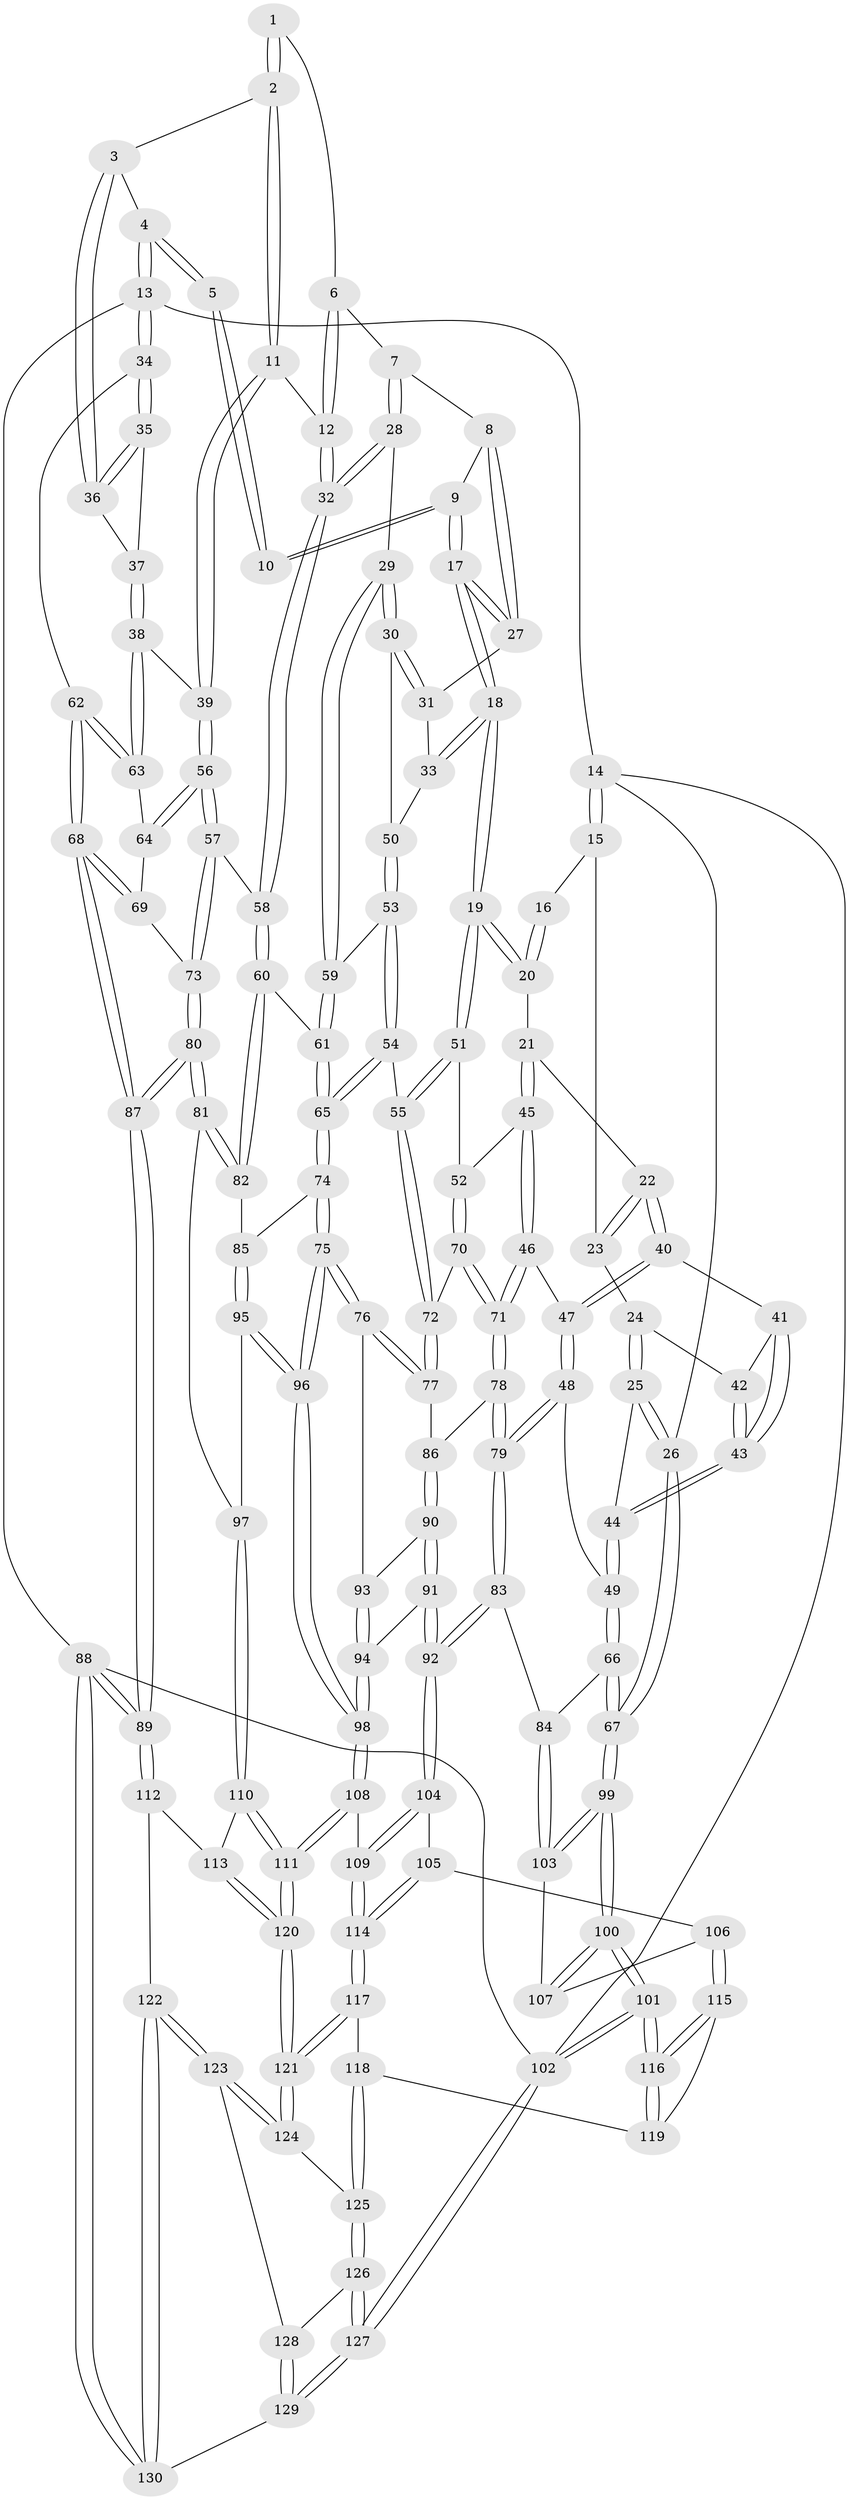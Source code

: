 // coarse degree distribution, {3: 0.34146341463414637, 2: 0.04878048780487805, 4: 0.43902439024390244, 5: 0.14634146341463414, 8: 0.024390243902439025}
// Generated by graph-tools (version 1.1) at 2025/38/03/04/25 23:38:34]
// undirected, 130 vertices, 322 edges
graph export_dot {
  node [color=gray90,style=filled];
  1 [pos="+0.7554810723200783+0"];
  2 [pos="+0.8772712441333497+0.10702158150102332"];
  3 [pos="+0.8908922972306167+0.10183986422272671"];
  4 [pos="+1+0"];
  5 [pos="+0.7224671157573664+0"];
  6 [pos="+0.7544240045913836+0"];
  7 [pos="+0.6731209980030259+0.086849065362449"];
  8 [pos="+0.6586028791268355+0.0655163999678702"];
  9 [pos="+0.5669613793490871+0"];
  10 [pos="+0.5694228127209031+0"];
  11 [pos="+0.8464701561306776+0.12782932595202506"];
  12 [pos="+0.7613041147571713+0.14061899100701966"];
  13 [pos="+1+0"];
  14 [pos="+0+0"];
  15 [pos="+0.09278083446173531+0"];
  16 [pos="+0.2924166917441425+0"];
  17 [pos="+0.5127975299937642+0.09999128146866823"];
  18 [pos="+0.425501171816771+0.18772500292493824"];
  19 [pos="+0.41467877133579356+0.1954286076987502"];
  20 [pos="+0.34361069971346603+0.11929647820773193"];
  21 [pos="+0.205880991126088+0.13346586074614486"];
  22 [pos="+0.19517499937682925+0.13183766603126545"];
  23 [pos="+0.12568211233070103+0"];
  24 [pos="+0.06826301900282175+0.14542496043875602"];
  25 [pos="+0+0.17697341571308584"];
  26 [pos="+0+0.16357724081121613"];
  27 [pos="+0.5573730858650695+0.11639671275724643"];
  28 [pos="+0.7097437267896048+0.1594778388186258"];
  29 [pos="+0.7003368386695259+0.1634479088214973"];
  30 [pos="+0.6907117352359007+0.16247170940287115"];
  31 [pos="+0.5989918920874778+0.13754260200034343"];
  32 [pos="+0.7353299468856256+0.16049369358444193"];
  33 [pos="+0.581634286274534+0.21090509485374823"];
  34 [pos="+1+0.1299721874424328"];
  35 [pos="+1+0.133848552304707"];
  36 [pos="+0.9446726906716971+0.13113436201624842"];
  37 [pos="+0.9400089527334158+0.22177702219016604"];
  38 [pos="+0.9363572693763218+0.24272992722107184"];
  39 [pos="+0.8866484502915987+0.2549612617044423"];
  40 [pos="+0.17293483586384686+0.15182013769282052"];
  41 [pos="+0.16597917996362177+0.1538390227323119"];
  42 [pos="+0.07823082520361435+0.14889532117429075"];
  43 [pos="+0.10824377036641225+0.25283941771739066"];
  44 [pos="+0.10375675140835362+0.27507876640453155"];
  45 [pos="+0.2680724791044975+0.2819602983841977"];
  46 [pos="+0.22769340240956612+0.30955740640225604"];
  47 [pos="+0.20160716600916023+0.31365564178612665"];
  48 [pos="+0.16864463959956122+0.33114225616997744"];
  49 [pos="+0.12998380270955864+0.32826243419513523"];
  50 [pos="+0.5848334322177368+0.21286302750137312"];
  51 [pos="+0.4139396195417056+0.20169799082700496"];
  52 [pos="+0.3884445814114594+0.236766431914075"];
  53 [pos="+0.6108011314934495+0.27614462997113753"];
  54 [pos="+0.566416147779197+0.3196880820889825"];
  55 [pos="+0.5233097267687623+0.29795104021738966"];
  56 [pos="+0.832228335797169+0.3207653086526284"];
  57 [pos="+0.8291409027859407+0.3228252789870227"];
  58 [pos="+0.7954806090889724+0.32090200915110567"];
  59 [pos="+0.6428370547960479+0.26335767414096345"];
  60 [pos="+0.7619612198769694+0.34672785867291733"];
  61 [pos="+0.7288504775592335+0.34354943302332147"];
  62 [pos="+1+0.2382532394774178"];
  63 [pos="+0.9905678468181549+0.26936727962903995"];
  64 [pos="+0.9560450436364162+0.33136893751688684"];
  65 [pos="+0.5923539738270488+0.39157416915023846"];
  66 [pos="+0+0.43830127449017575"];
  67 [pos="+0+0.4362344267206882"];
  68 [pos="+1+0.4890778861813175"];
  69 [pos="+0.9642234495084173+0.35244178513724217"];
  70 [pos="+0.3894877736294233+0.31095919202375605"];
  71 [pos="+0.314487639706531+0.4240136375109554"];
  72 [pos="+0.44715977510900135+0.4207290922212995"];
  73 [pos="+0.8987962615284361+0.42977918269531756"];
  74 [pos="+0.5919663822470232+0.39338673612232156"];
  75 [pos="+0.5020273281857981+0.4792110993648674"];
  76 [pos="+0.4799508359671943+0.47134861636403436"];
  77 [pos="+0.4526798642109648+0.44727465951506823"];
  78 [pos="+0.31532293262896893+0.4412581742151824"];
  79 [pos="+0.22169830384325215+0.5297629247459428"];
  80 [pos="+0.950088116023689+0.6106498205241355"];
  81 [pos="+0.9040868362459104+0.6055997925701087"];
  82 [pos="+0.7551064444311082+0.403461165759007"];
  83 [pos="+0.21539782229286067+0.546974584230713"];
  84 [pos="+0.15542261502884985+0.5616573010178524"];
  85 [pos="+0.6844619516562511+0.48806856170054025"];
  86 [pos="+0.354914058503302+0.4520098961710604"];
  87 [pos="+1+0.7245263956170872"];
  88 [pos="+1+1"];
  89 [pos="+1+1"];
  90 [pos="+0.3707668578173597+0.5276193132263064"];
  91 [pos="+0.3063452039658863+0.6050771009870446"];
  92 [pos="+0.2828356779277548+0.6057976659920387"];
  93 [pos="+0.42345171462132225+0.519659449557003"];
  94 [pos="+0.38808395993013023+0.6251278251632015"];
  95 [pos="+0.6926163659115838+0.5966876552258065"];
  96 [pos="+0.5691703469871618+0.6369633503982263"];
  97 [pos="+0.771541484563718+0.617709879426303"];
  98 [pos="+0.5234518353640791+0.7039832458096271"];
  99 [pos="+0+0.7715366231815874"];
  100 [pos="+0+0.9191685194656705"];
  101 [pos="+0+1"];
  102 [pos="+0+1"];
  103 [pos="+0.11752223244420903+0.6332624634936116"];
  104 [pos="+0.27453244129397486+0.710091860102027"];
  105 [pos="+0.17072558040496383+0.7556055594328278"];
  106 [pos="+0.15174855145768207+0.7597742019215652"];
  107 [pos="+0.131739606651153+0.6911179851855684"];
  108 [pos="+0.5206579752461893+0.7277269524716939"];
  109 [pos="+0.3166427659434929+0.7637738880410893"];
  110 [pos="+0.7327090036676946+0.7671953160855716"];
  111 [pos="+0.5283377703555231+0.758448937582658"];
  112 [pos="+0.7689043327987148+0.8461336492741562"];
  113 [pos="+0.7537097296405062+0.827146408481994"];
  114 [pos="+0.2994455624127614+0.8395926683673824"];
  115 [pos="+0.1436056294738174+0.7738645631956084"];
  116 [pos="+0+0.910972200093213"];
  117 [pos="+0.29937418158403667+0.8417326767935123"];
  118 [pos="+0.28507200420185835+0.8747078767747247"];
  119 [pos="+0.2508284606556767+0.8654314897560086"];
  120 [pos="+0.5310301812907036+0.8016618184183466"];
  121 [pos="+0.526586598163385+0.8483770406021504"];
  122 [pos="+0.5710909342753554+0.9668836377916661"];
  123 [pos="+0.5355721934100284+0.9017311114571064"];
  124 [pos="+0.5292354041649396+0.8756654475481658"];
  125 [pos="+0.29013602806735883+0.9063528941273153"];
  126 [pos="+0.28634627014136727+0.9484278155311973"];
  127 [pos="+0.1417808594964715+1"];
  128 [pos="+0.40940756613273543+0.9490413831231329"];
  129 [pos="+0.2876875321339142+1"];
  130 [pos="+0.6117570153800205+1"];
  1 -- 2;
  1 -- 2;
  1 -- 6;
  2 -- 3;
  2 -- 11;
  2 -- 11;
  3 -- 4;
  3 -- 36;
  3 -- 36;
  4 -- 5;
  4 -- 5;
  4 -- 13;
  4 -- 13;
  5 -- 10;
  5 -- 10;
  6 -- 7;
  6 -- 12;
  6 -- 12;
  7 -- 8;
  7 -- 28;
  7 -- 28;
  8 -- 9;
  8 -- 27;
  8 -- 27;
  9 -- 10;
  9 -- 10;
  9 -- 17;
  9 -- 17;
  11 -- 12;
  11 -- 39;
  11 -- 39;
  12 -- 32;
  12 -- 32;
  13 -- 14;
  13 -- 34;
  13 -- 34;
  13 -- 88;
  14 -- 15;
  14 -- 15;
  14 -- 26;
  14 -- 102;
  15 -- 16;
  15 -- 23;
  16 -- 20;
  16 -- 20;
  17 -- 18;
  17 -- 18;
  17 -- 27;
  17 -- 27;
  18 -- 19;
  18 -- 19;
  18 -- 33;
  18 -- 33;
  19 -- 20;
  19 -- 20;
  19 -- 51;
  19 -- 51;
  20 -- 21;
  21 -- 22;
  21 -- 45;
  21 -- 45;
  22 -- 23;
  22 -- 23;
  22 -- 40;
  22 -- 40;
  23 -- 24;
  24 -- 25;
  24 -- 25;
  24 -- 42;
  25 -- 26;
  25 -- 26;
  25 -- 44;
  26 -- 67;
  26 -- 67;
  27 -- 31;
  28 -- 29;
  28 -- 32;
  28 -- 32;
  29 -- 30;
  29 -- 30;
  29 -- 59;
  29 -- 59;
  30 -- 31;
  30 -- 31;
  30 -- 50;
  31 -- 33;
  32 -- 58;
  32 -- 58;
  33 -- 50;
  34 -- 35;
  34 -- 35;
  34 -- 62;
  35 -- 36;
  35 -- 36;
  35 -- 37;
  36 -- 37;
  37 -- 38;
  37 -- 38;
  38 -- 39;
  38 -- 63;
  38 -- 63;
  39 -- 56;
  39 -- 56;
  40 -- 41;
  40 -- 47;
  40 -- 47;
  41 -- 42;
  41 -- 43;
  41 -- 43;
  42 -- 43;
  42 -- 43;
  43 -- 44;
  43 -- 44;
  44 -- 49;
  44 -- 49;
  45 -- 46;
  45 -- 46;
  45 -- 52;
  46 -- 47;
  46 -- 71;
  46 -- 71;
  47 -- 48;
  47 -- 48;
  48 -- 49;
  48 -- 79;
  48 -- 79;
  49 -- 66;
  49 -- 66;
  50 -- 53;
  50 -- 53;
  51 -- 52;
  51 -- 55;
  51 -- 55;
  52 -- 70;
  52 -- 70;
  53 -- 54;
  53 -- 54;
  53 -- 59;
  54 -- 55;
  54 -- 65;
  54 -- 65;
  55 -- 72;
  55 -- 72;
  56 -- 57;
  56 -- 57;
  56 -- 64;
  56 -- 64;
  57 -- 58;
  57 -- 73;
  57 -- 73;
  58 -- 60;
  58 -- 60;
  59 -- 61;
  59 -- 61;
  60 -- 61;
  60 -- 82;
  60 -- 82;
  61 -- 65;
  61 -- 65;
  62 -- 63;
  62 -- 63;
  62 -- 68;
  62 -- 68;
  63 -- 64;
  64 -- 69;
  65 -- 74;
  65 -- 74;
  66 -- 67;
  66 -- 67;
  66 -- 84;
  67 -- 99;
  67 -- 99;
  68 -- 69;
  68 -- 69;
  68 -- 87;
  68 -- 87;
  69 -- 73;
  70 -- 71;
  70 -- 71;
  70 -- 72;
  71 -- 78;
  71 -- 78;
  72 -- 77;
  72 -- 77;
  73 -- 80;
  73 -- 80;
  74 -- 75;
  74 -- 75;
  74 -- 85;
  75 -- 76;
  75 -- 76;
  75 -- 96;
  75 -- 96;
  76 -- 77;
  76 -- 77;
  76 -- 93;
  77 -- 86;
  78 -- 79;
  78 -- 79;
  78 -- 86;
  79 -- 83;
  79 -- 83;
  80 -- 81;
  80 -- 81;
  80 -- 87;
  80 -- 87;
  81 -- 82;
  81 -- 82;
  81 -- 97;
  82 -- 85;
  83 -- 84;
  83 -- 92;
  83 -- 92;
  84 -- 103;
  84 -- 103;
  85 -- 95;
  85 -- 95;
  86 -- 90;
  86 -- 90;
  87 -- 89;
  87 -- 89;
  88 -- 89;
  88 -- 89;
  88 -- 130;
  88 -- 130;
  88 -- 102;
  89 -- 112;
  89 -- 112;
  90 -- 91;
  90 -- 91;
  90 -- 93;
  91 -- 92;
  91 -- 92;
  91 -- 94;
  92 -- 104;
  92 -- 104;
  93 -- 94;
  93 -- 94;
  94 -- 98;
  94 -- 98;
  95 -- 96;
  95 -- 96;
  95 -- 97;
  96 -- 98;
  96 -- 98;
  97 -- 110;
  97 -- 110;
  98 -- 108;
  98 -- 108;
  99 -- 100;
  99 -- 100;
  99 -- 103;
  99 -- 103;
  100 -- 101;
  100 -- 101;
  100 -- 107;
  100 -- 107;
  101 -- 102;
  101 -- 102;
  101 -- 116;
  101 -- 116;
  102 -- 127;
  102 -- 127;
  103 -- 107;
  104 -- 105;
  104 -- 109;
  104 -- 109;
  105 -- 106;
  105 -- 114;
  105 -- 114;
  106 -- 107;
  106 -- 115;
  106 -- 115;
  108 -- 109;
  108 -- 111;
  108 -- 111;
  109 -- 114;
  109 -- 114;
  110 -- 111;
  110 -- 111;
  110 -- 113;
  111 -- 120;
  111 -- 120;
  112 -- 113;
  112 -- 122;
  113 -- 120;
  113 -- 120;
  114 -- 117;
  114 -- 117;
  115 -- 116;
  115 -- 116;
  115 -- 119;
  116 -- 119;
  116 -- 119;
  117 -- 118;
  117 -- 121;
  117 -- 121;
  118 -- 119;
  118 -- 125;
  118 -- 125;
  120 -- 121;
  120 -- 121;
  121 -- 124;
  121 -- 124;
  122 -- 123;
  122 -- 123;
  122 -- 130;
  122 -- 130;
  123 -- 124;
  123 -- 124;
  123 -- 128;
  124 -- 125;
  125 -- 126;
  125 -- 126;
  126 -- 127;
  126 -- 127;
  126 -- 128;
  127 -- 129;
  127 -- 129;
  128 -- 129;
  128 -- 129;
  129 -- 130;
}
